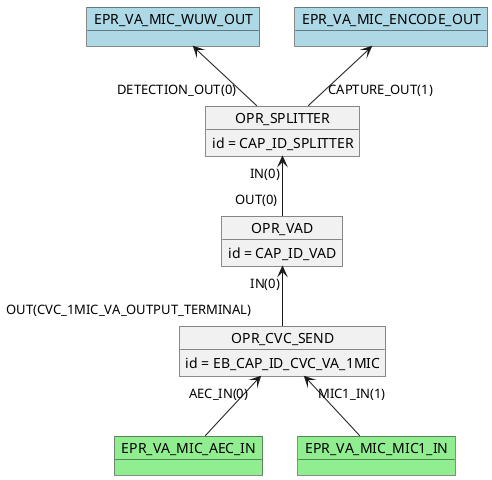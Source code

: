 @startuml

    object OPR_VAD
    OPR_VAD : id = CAP_ID_VAD
    object OPR_SPLITTER
    OPR_SPLITTER : id = CAP_ID_SPLITTER
    object OPR_CVC_SEND
    OPR_CVC_SEND : id = EB_CAP_ID_CVC_VA_1MIC
    OPR_VAD "IN(0)"<-- "OUT(CVC_1MIC_VA_OUTPUT_TERMINAL)" OPR_CVC_SEND
    OPR_SPLITTER "IN(0)"<-- "OUT(0)" OPR_VAD
    object EPR_VA_MIC_AEC_IN #lightgreen
    OPR_CVC_SEND "AEC_IN(0)" <-- EPR_VA_MIC_AEC_IN
    object EPR_VA_MIC_MIC1_IN #lightgreen
    OPR_CVC_SEND "MIC1_IN(1)" <-- EPR_VA_MIC_MIC1_IN
    object EPR_VA_MIC_WUW_OUT #lightblue
    EPR_VA_MIC_WUW_OUT <-- "DETECTION_OUT(0)" OPR_SPLITTER
    object EPR_VA_MIC_ENCODE_OUT #lightblue
    EPR_VA_MIC_ENCODE_OUT <-- "CAPTURE_OUT(1)" OPR_SPLITTER
@enduml
